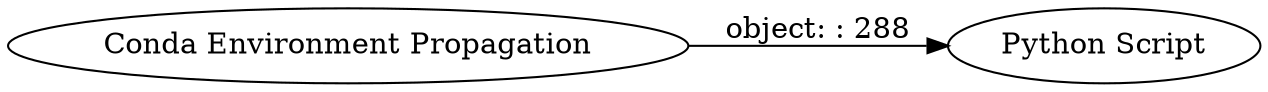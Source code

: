 digraph {
	"-4215309273232154729_1" [label="Python Script"]
	"-4215309273232154729_2" [label="Conda Environment Propagation"]
	"-4215309273232154729_2" -> "-4215309273232154729_1" [label="object: : 288"]
	rankdir=LR
}
